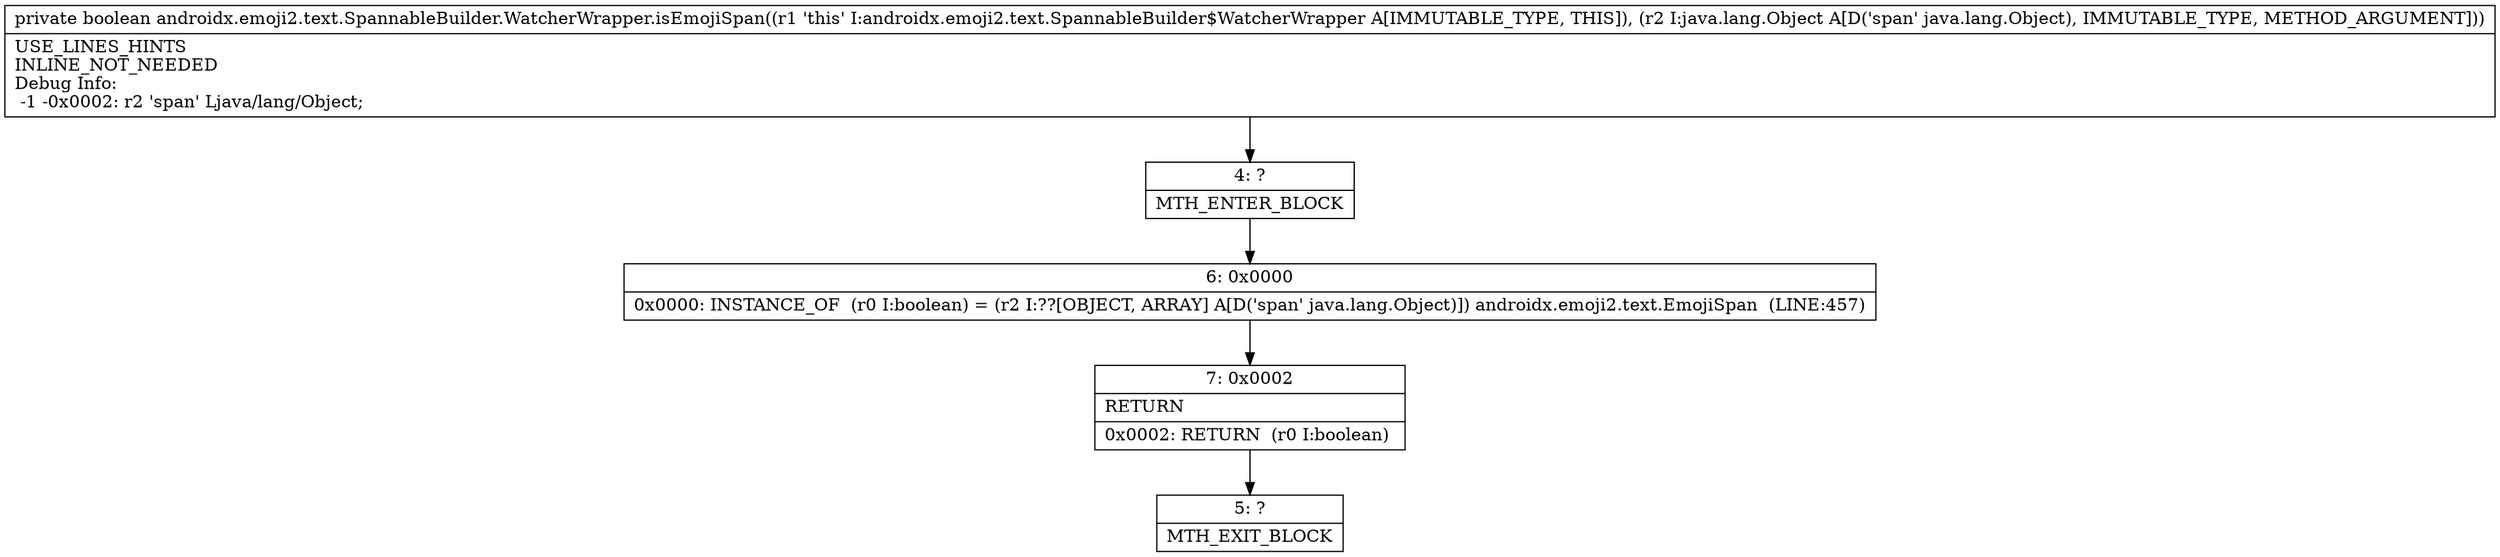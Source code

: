 digraph "CFG forandroidx.emoji2.text.SpannableBuilder.WatcherWrapper.isEmojiSpan(Ljava\/lang\/Object;)Z" {
Node_4 [shape=record,label="{4\:\ ?|MTH_ENTER_BLOCK\l}"];
Node_6 [shape=record,label="{6\:\ 0x0000|0x0000: INSTANCE_OF  (r0 I:boolean) = (r2 I:??[OBJECT, ARRAY] A[D('span' java.lang.Object)]) androidx.emoji2.text.EmojiSpan  (LINE:457)\l}"];
Node_7 [shape=record,label="{7\:\ 0x0002|RETURN\l|0x0002: RETURN  (r0 I:boolean) \l}"];
Node_5 [shape=record,label="{5\:\ ?|MTH_EXIT_BLOCK\l}"];
MethodNode[shape=record,label="{private boolean androidx.emoji2.text.SpannableBuilder.WatcherWrapper.isEmojiSpan((r1 'this' I:androidx.emoji2.text.SpannableBuilder$WatcherWrapper A[IMMUTABLE_TYPE, THIS]), (r2 I:java.lang.Object A[D('span' java.lang.Object), IMMUTABLE_TYPE, METHOD_ARGUMENT]))  | USE_LINES_HINTS\lINLINE_NOT_NEEDED\lDebug Info:\l  \-1 \-0x0002: r2 'span' Ljava\/lang\/Object;\l}"];
MethodNode -> Node_4;Node_4 -> Node_6;
Node_6 -> Node_7;
Node_7 -> Node_5;
}

